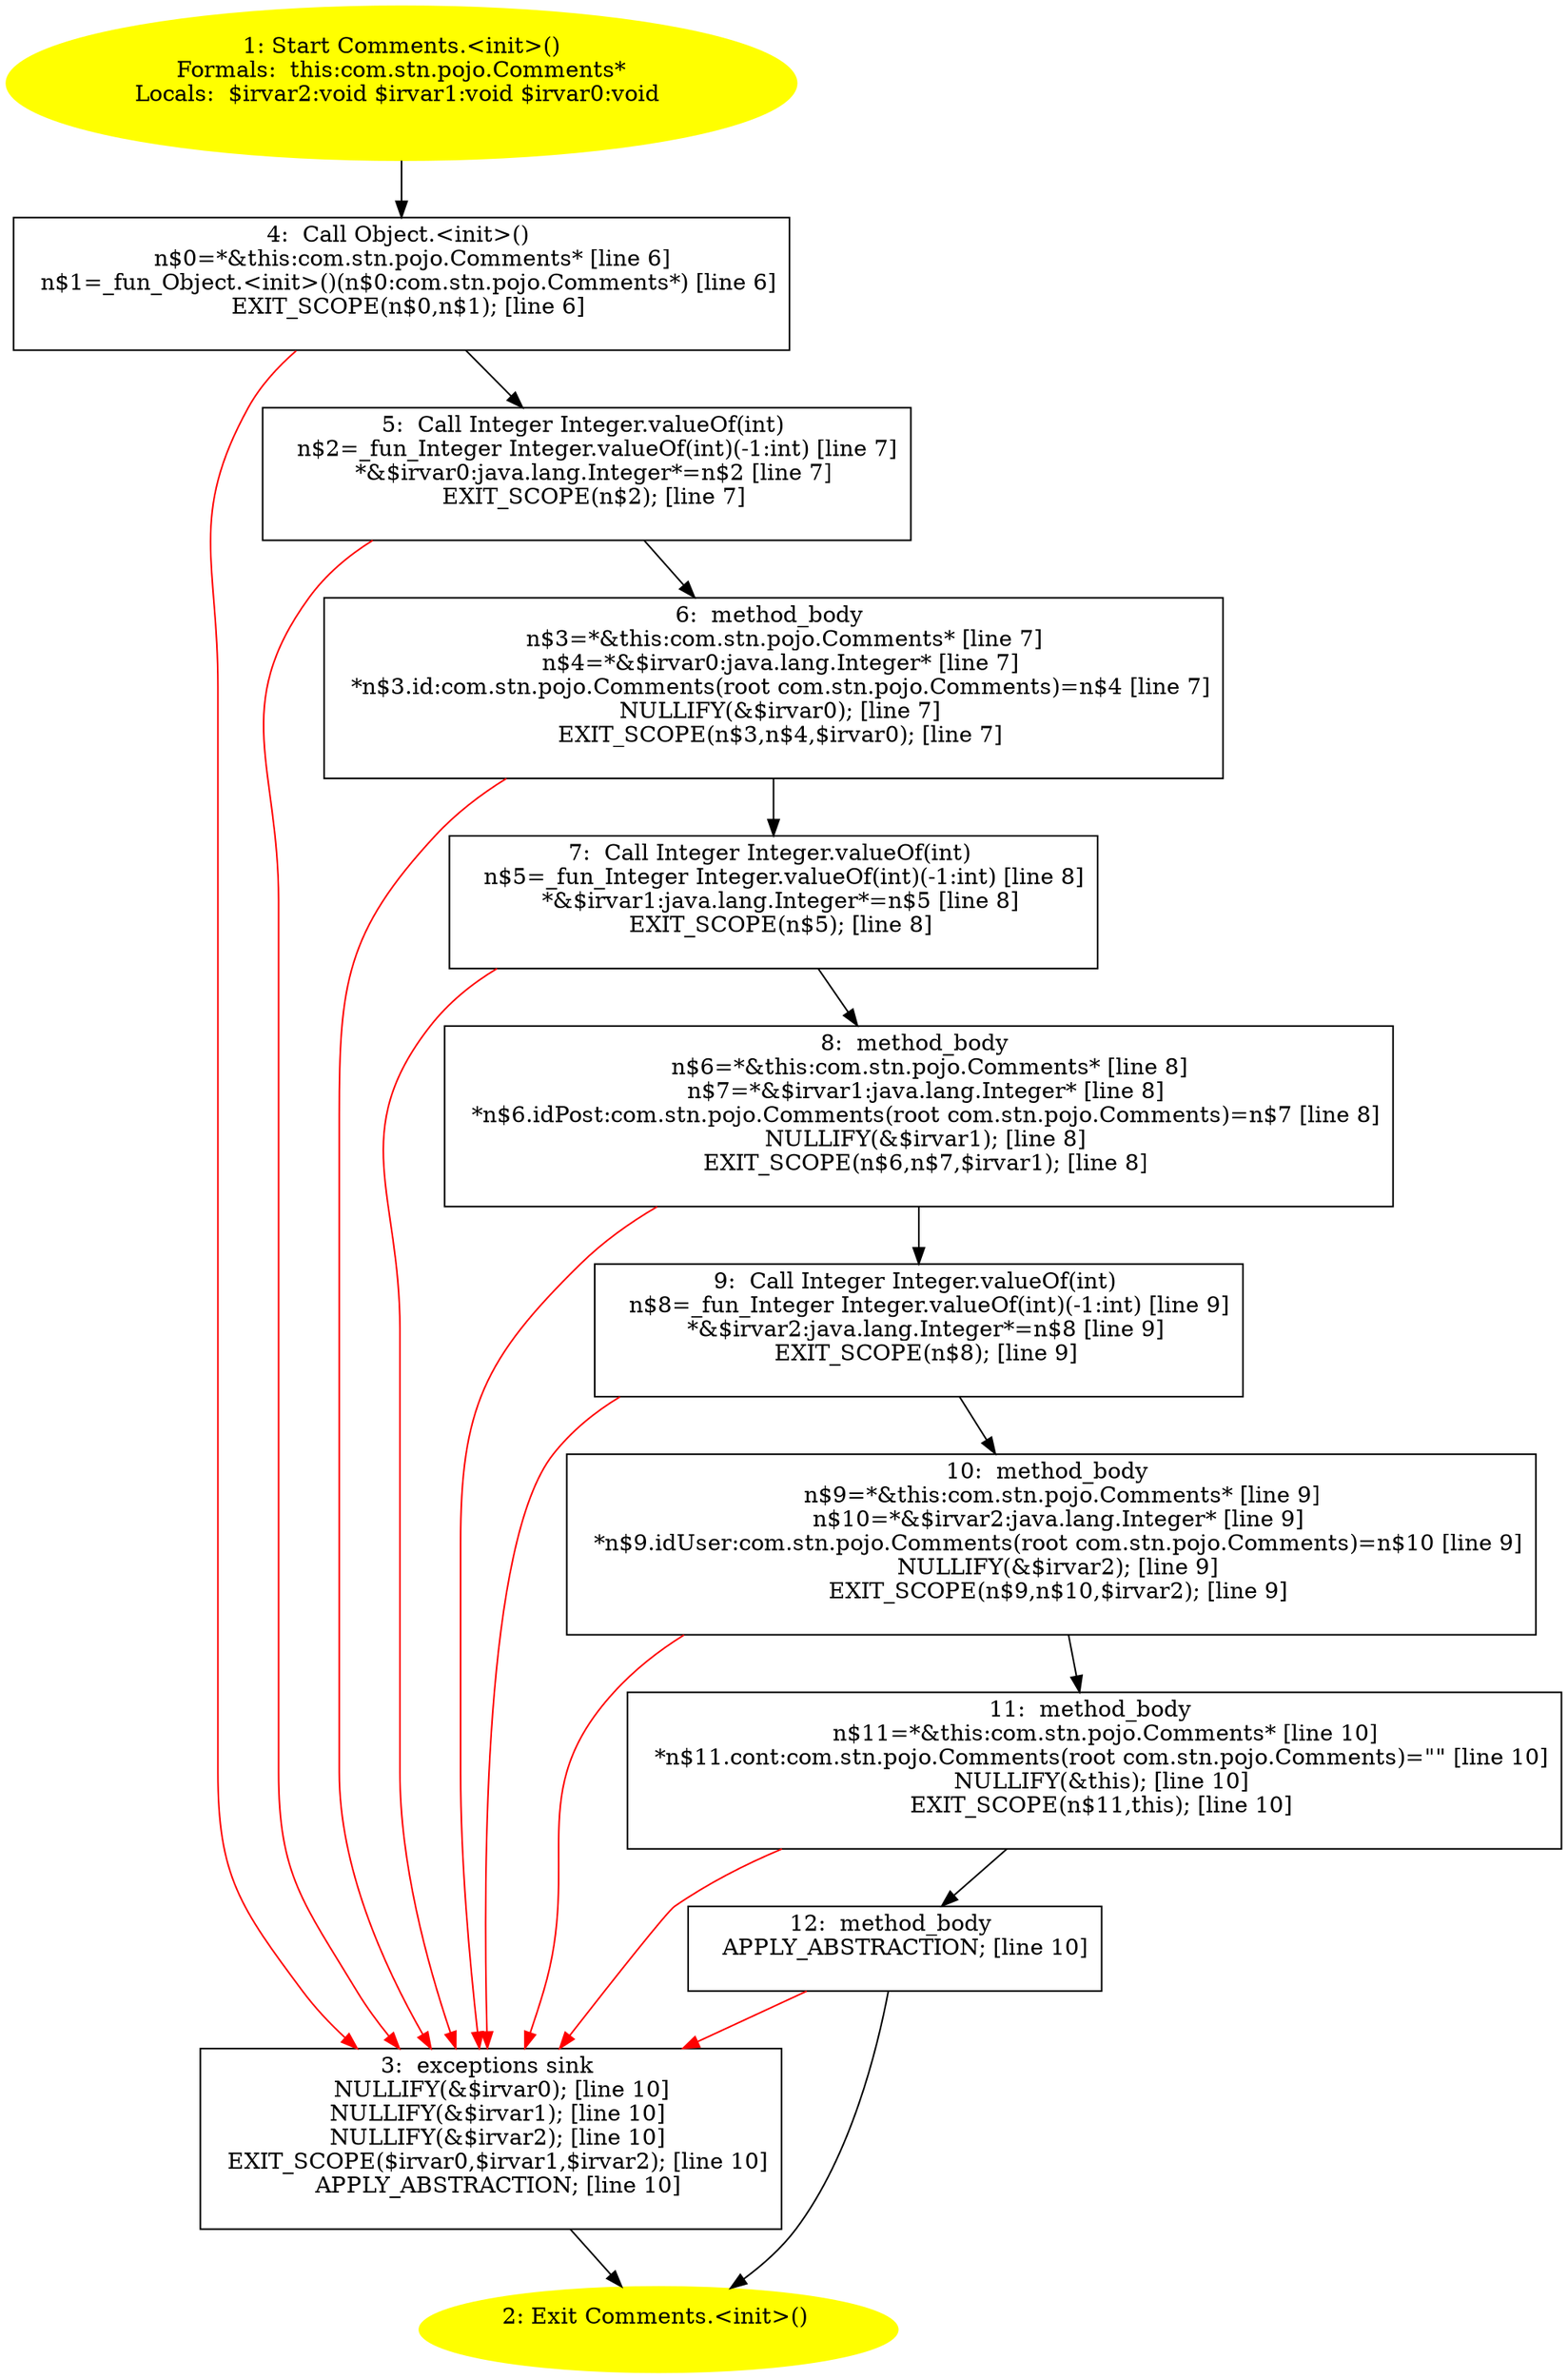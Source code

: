 /* @generated */
digraph cfg {
"com.stn.pojo.Comments.<init>().1557cc7a89e6e4473a120a5ec82d5a64_1" [label="1: Start Comments.<init>()\nFormals:  this:com.stn.pojo.Comments*\nLocals:  $irvar2:void $irvar1:void $irvar0:void \n  " color=yellow style=filled]
	

	 "com.stn.pojo.Comments.<init>().1557cc7a89e6e4473a120a5ec82d5a64_1" -> "com.stn.pojo.Comments.<init>().1557cc7a89e6e4473a120a5ec82d5a64_4" ;
"com.stn.pojo.Comments.<init>().1557cc7a89e6e4473a120a5ec82d5a64_2" [label="2: Exit Comments.<init>() \n  " color=yellow style=filled]
	

"com.stn.pojo.Comments.<init>().1557cc7a89e6e4473a120a5ec82d5a64_3" [label="3:  exceptions sink \n   NULLIFY(&$irvar0); [line 10]\n  NULLIFY(&$irvar1); [line 10]\n  NULLIFY(&$irvar2); [line 10]\n  EXIT_SCOPE($irvar0,$irvar1,$irvar2); [line 10]\n  APPLY_ABSTRACTION; [line 10]\n " shape="box"]
	

	 "com.stn.pojo.Comments.<init>().1557cc7a89e6e4473a120a5ec82d5a64_3" -> "com.stn.pojo.Comments.<init>().1557cc7a89e6e4473a120a5ec82d5a64_2" ;
"com.stn.pojo.Comments.<init>().1557cc7a89e6e4473a120a5ec82d5a64_4" [label="4:  Call Object.<init>() \n   n$0=*&this:com.stn.pojo.Comments* [line 6]\n  n$1=_fun_Object.<init>()(n$0:com.stn.pojo.Comments*) [line 6]\n  EXIT_SCOPE(n$0,n$1); [line 6]\n " shape="box"]
	

	 "com.stn.pojo.Comments.<init>().1557cc7a89e6e4473a120a5ec82d5a64_4" -> "com.stn.pojo.Comments.<init>().1557cc7a89e6e4473a120a5ec82d5a64_5" ;
	 "com.stn.pojo.Comments.<init>().1557cc7a89e6e4473a120a5ec82d5a64_4" -> "com.stn.pojo.Comments.<init>().1557cc7a89e6e4473a120a5ec82d5a64_3" [color="red" ];
"com.stn.pojo.Comments.<init>().1557cc7a89e6e4473a120a5ec82d5a64_5" [label="5:  Call Integer Integer.valueOf(int) \n   n$2=_fun_Integer Integer.valueOf(int)(-1:int) [line 7]\n  *&$irvar0:java.lang.Integer*=n$2 [line 7]\n  EXIT_SCOPE(n$2); [line 7]\n " shape="box"]
	

	 "com.stn.pojo.Comments.<init>().1557cc7a89e6e4473a120a5ec82d5a64_5" -> "com.stn.pojo.Comments.<init>().1557cc7a89e6e4473a120a5ec82d5a64_6" ;
	 "com.stn.pojo.Comments.<init>().1557cc7a89e6e4473a120a5ec82d5a64_5" -> "com.stn.pojo.Comments.<init>().1557cc7a89e6e4473a120a5ec82d5a64_3" [color="red" ];
"com.stn.pojo.Comments.<init>().1557cc7a89e6e4473a120a5ec82d5a64_6" [label="6:  method_body \n   n$3=*&this:com.stn.pojo.Comments* [line 7]\n  n$4=*&$irvar0:java.lang.Integer* [line 7]\n  *n$3.id:com.stn.pojo.Comments(root com.stn.pojo.Comments)=n$4 [line 7]\n  NULLIFY(&$irvar0); [line 7]\n  EXIT_SCOPE(n$3,n$4,$irvar0); [line 7]\n " shape="box"]
	

	 "com.stn.pojo.Comments.<init>().1557cc7a89e6e4473a120a5ec82d5a64_6" -> "com.stn.pojo.Comments.<init>().1557cc7a89e6e4473a120a5ec82d5a64_7" ;
	 "com.stn.pojo.Comments.<init>().1557cc7a89e6e4473a120a5ec82d5a64_6" -> "com.stn.pojo.Comments.<init>().1557cc7a89e6e4473a120a5ec82d5a64_3" [color="red" ];
"com.stn.pojo.Comments.<init>().1557cc7a89e6e4473a120a5ec82d5a64_7" [label="7:  Call Integer Integer.valueOf(int) \n   n$5=_fun_Integer Integer.valueOf(int)(-1:int) [line 8]\n  *&$irvar1:java.lang.Integer*=n$5 [line 8]\n  EXIT_SCOPE(n$5); [line 8]\n " shape="box"]
	

	 "com.stn.pojo.Comments.<init>().1557cc7a89e6e4473a120a5ec82d5a64_7" -> "com.stn.pojo.Comments.<init>().1557cc7a89e6e4473a120a5ec82d5a64_8" ;
	 "com.stn.pojo.Comments.<init>().1557cc7a89e6e4473a120a5ec82d5a64_7" -> "com.stn.pojo.Comments.<init>().1557cc7a89e6e4473a120a5ec82d5a64_3" [color="red" ];
"com.stn.pojo.Comments.<init>().1557cc7a89e6e4473a120a5ec82d5a64_8" [label="8:  method_body \n   n$6=*&this:com.stn.pojo.Comments* [line 8]\n  n$7=*&$irvar1:java.lang.Integer* [line 8]\n  *n$6.idPost:com.stn.pojo.Comments(root com.stn.pojo.Comments)=n$7 [line 8]\n  NULLIFY(&$irvar1); [line 8]\n  EXIT_SCOPE(n$6,n$7,$irvar1); [line 8]\n " shape="box"]
	

	 "com.stn.pojo.Comments.<init>().1557cc7a89e6e4473a120a5ec82d5a64_8" -> "com.stn.pojo.Comments.<init>().1557cc7a89e6e4473a120a5ec82d5a64_9" ;
	 "com.stn.pojo.Comments.<init>().1557cc7a89e6e4473a120a5ec82d5a64_8" -> "com.stn.pojo.Comments.<init>().1557cc7a89e6e4473a120a5ec82d5a64_3" [color="red" ];
"com.stn.pojo.Comments.<init>().1557cc7a89e6e4473a120a5ec82d5a64_9" [label="9:  Call Integer Integer.valueOf(int) \n   n$8=_fun_Integer Integer.valueOf(int)(-1:int) [line 9]\n  *&$irvar2:java.lang.Integer*=n$8 [line 9]\n  EXIT_SCOPE(n$8); [line 9]\n " shape="box"]
	

	 "com.stn.pojo.Comments.<init>().1557cc7a89e6e4473a120a5ec82d5a64_9" -> "com.stn.pojo.Comments.<init>().1557cc7a89e6e4473a120a5ec82d5a64_10" ;
	 "com.stn.pojo.Comments.<init>().1557cc7a89e6e4473a120a5ec82d5a64_9" -> "com.stn.pojo.Comments.<init>().1557cc7a89e6e4473a120a5ec82d5a64_3" [color="red" ];
"com.stn.pojo.Comments.<init>().1557cc7a89e6e4473a120a5ec82d5a64_10" [label="10:  method_body \n   n$9=*&this:com.stn.pojo.Comments* [line 9]\n  n$10=*&$irvar2:java.lang.Integer* [line 9]\n  *n$9.idUser:com.stn.pojo.Comments(root com.stn.pojo.Comments)=n$10 [line 9]\n  NULLIFY(&$irvar2); [line 9]\n  EXIT_SCOPE(n$9,n$10,$irvar2); [line 9]\n " shape="box"]
	

	 "com.stn.pojo.Comments.<init>().1557cc7a89e6e4473a120a5ec82d5a64_10" -> "com.stn.pojo.Comments.<init>().1557cc7a89e6e4473a120a5ec82d5a64_11" ;
	 "com.stn.pojo.Comments.<init>().1557cc7a89e6e4473a120a5ec82d5a64_10" -> "com.stn.pojo.Comments.<init>().1557cc7a89e6e4473a120a5ec82d5a64_3" [color="red" ];
"com.stn.pojo.Comments.<init>().1557cc7a89e6e4473a120a5ec82d5a64_11" [label="11:  method_body \n   n$11=*&this:com.stn.pojo.Comments* [line 10]\n  *n$11.cont:com.stn.pojo.Comments(root com.stn.pojo.Comments)=\"\" [line 10]\n  NULLIFY(&this); [line 10]\n  EXIT_SCOPE(n$11,this); [line 10]\n " shape="box"]
	

	 "com.stn.pojo.Comments.<init>().1557cc7a89e6e4473a120a5ec82d5a64_11" -> "com.stn.pojo.Comments.<init>().1557cc7a89e6e4473a120a5ec82d5a64_12" ;
	 "com.stn.pojo.Comments.<init>().1557cc7a89e6e4473a120a5ec82d5a64_11" -> "com.stn.pojo.Comments.<init>().1557cc7a89e6e4473a120a5ec82d5a64_3" [color="red" ];
"com.stn.pojo.Comments.<init>().1557cc7a89e6e4473a120a5ec82d5a64_12" [label="12:  method_body \n   APPLY_ABSTRACTION; [line 10]\n " shape="box"]
	

	 "com.stn.pojo.Comments.<init>().1557cc7a89e6e4473a120a5ec82d5a64_12" -> "com.stn.pojo.Comments.<init>().1557cc7a89e6e4473a120a5ec82d5a64_2" ;
	 "com.stn.pojo.Comments.<init>().1557cc7a89e6e4473a120a5ec82d5a64_12" -> "com.stn.pojo.Comments.<init>().1557cc7a89e6e4473a120a5ec82d5a64_3" [color="red" ];
}
